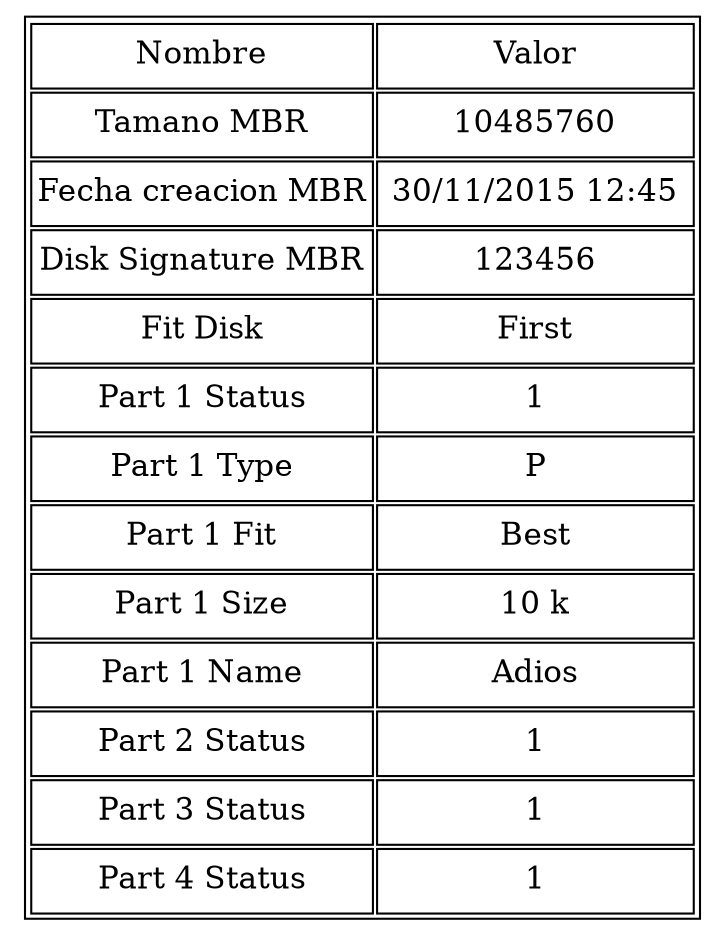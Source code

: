 digraph test {
    graph [ratio=fill];
    node [label="\N", fontsize=15, shape=plaintext];
    graph [bb="0,0,352,154"];
    arset [label=<
        <TABLE ALIGN="LEFT">
            <TR>
                <TD>Nombre</TD>
                <TD>
                    <TABLE BORDER="0">
                        <TR><TD>Valor</TD></TR>
                    </TABLE>
                </TD>
            </TR>
            <TR>
                <TD>Tamano MBR</TD>
                <TD>
                    <TABLE BORDER="0">
                        <TR><TD>10485760</TD></TR>
                    </TABLE>
                </TD>
            </TR>
            <TR>
                <TD>Fecha creacion MBR</TD>
                <TD>
                    <TABLE BORDER="0">
                        <TR><TD>30/11/2015 12:45</TD></TR>
                    </TABLE>
                </TD>
            </TR>
            <TR>
                <TD>Disk Signature MBR</TD>
                <TD>
                    <TABLE BORDER="0">
                        <TR><TD>123456</TD></TR>
                    </TABLE>
                </TD>
            </TR>
            <TR>
                <TD>Fit Disk</TD>
                <TD>
                    <TABLE BORDER="0">
                        <TR><TD>First</TD></TR>
                    </TABLE>
                </TD>
            </TR>
            <TR>
                <TD>Part 1 Status</TD>
                <TD>
                    <TABLE BORDER="0">
                        <TR><TD>1</TD></TR>
                    </TABLE>
                </TD>
            </TR>
            <TR>
                <TD>Part 1 Type</TD>
                <TD>
                    <TABLE BORDER="0">
                        <TR><TD>P</TD></TR>
                    </TABLE>
                </TD>
            </TR>
            <TR>
                <TD>Part 1 Fit</TD>
                <TD>
                    <TABLE BORDER="0">
                        <TR><TD>Best</TD></TR>
                    </TABLE>
                </TD>
            </TR>
             <TR>
                <TD>Part 1 Size</TD>
                <TD>
                    <TABLE BORDER="0">
                        <TR><TD>10 k</TD></TR>
                    </TABLE>
                </TD>
            </TR>
             <TR>
                <TD>Part 1 Name</TD>
                <TD>
                    <TABLE BORDER="0">
                        <TR><TD>Adios</TD></TR>
                    </TABLE>
                </TD>
            </TR>
            <TR>
                <TD>Part 2 Status</TD>
                <TD>
                    <TABLE BORDER="0">
                        <TR><TD>1</TD></TR>
                    </TABLE>
                </TD>
            </TR>
            <TR>
                <TD>Part 3 Status</TD>
                <TD>
                    <TABLE BORDER="0">
                        <TR><TD>1</TD></TR>
                    </TABLE>
                </TD>
            </TR>
            <TR>
                <TD>Part 4 Status</TD>
                <TD>
                    <TABLE BORDER="0">
                        <TR><TD>1</TD></TR>
                    </TABLE>
                </TD>
            </TR>
        </TABLE>
    >, ];
}